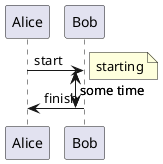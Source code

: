 {
  "sha1": "angi9vg581nnnu0ig82h6t8gxwo26hl",
  "insertion": {
    "when": "2024-05-30T20:48:21.910Z",
    "url": "https://github.com/plantuml/plantuml/issues/229",
    "user": "plantuml@gmail.com"
  }
}
@startuml
!pragma teoz true
{start} Alice -> Bob: start
note right: starting
{end} Bob -> Alice: finish
{start} <-> {end}: some time
@enduml
